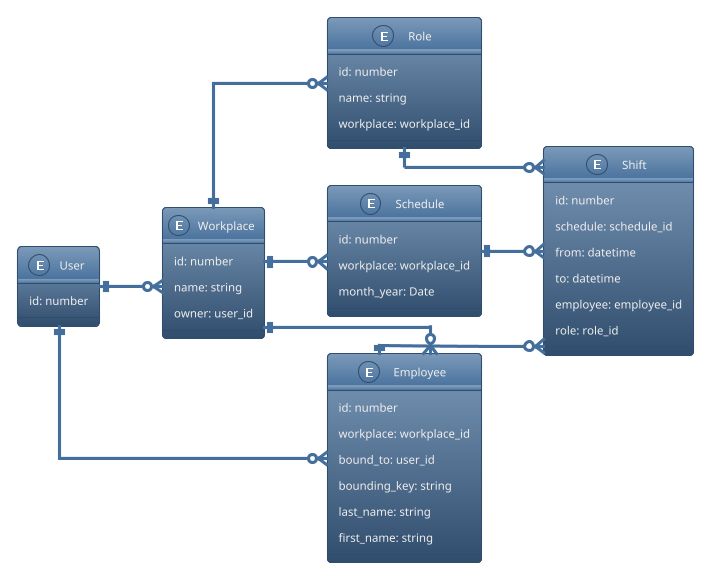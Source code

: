 @startuml
skinparam linetype ortho
left to right direction
!theme spacelab

together {

entity User {
    id: number
}

entity Workplace {
    id: number
    name: string
    owner: user_id
}

}

together {

entity Employee {
    id: number
    workplace: workplace_id
    bound_to: user_id
    bounding_key: string
    last_name: string
    first_name: string
}

entity Schedule {
    id: number
    workplace: workplace_id
    month_year: Date
}

entity Role {
    id: number
    name: string
    workplace: workplace_id
}

}

entity Shift {
    id: number
    schedule: schedule_id
    from: datetime
    to: datetime
    employee: employee_id
    role: role_id
}

User ||--o{ Workplace
User ||--o{ Employee
Workplace ||--o{ Employee
Workplace ||--o{ Schedule
Workplace ||--o{ Role
Schedule ||--o{ Shift
Employee ||--o{ Shift
Role ||--o{ Shift

@enduml

